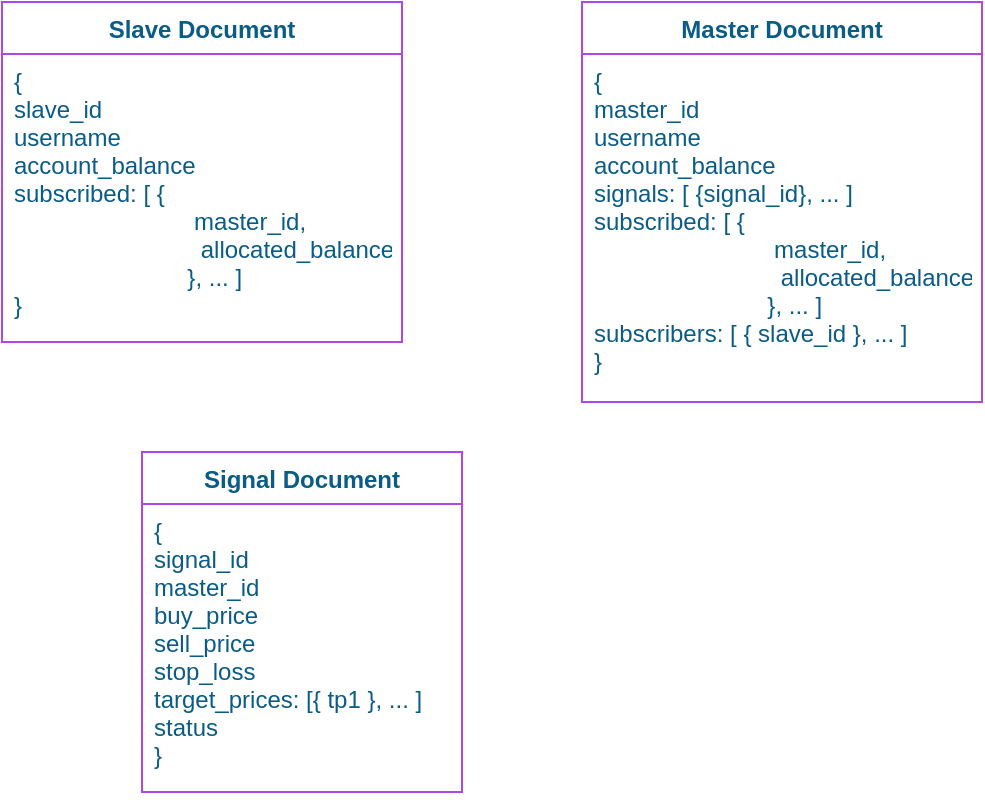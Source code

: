 <mxfile version="18.0.2"><diagram id="vo1PPCyn-S3GxIaf5i0c" name="Page-1"><mxGraphModel dx="782" dy="668" grid="1" gridSize="10" guides="1" tooltips="1" connect="1" arrows="1" fold="1" page="1" pageScale="1" pageWidth="850" pageHeight="1100" math="0" shadow="0"><root><mxCell id="0"/><mxCell id="1" parent="0"/><mxCell id="5RKPUCQrO08hOT_hjSiw-35" value="Slave Document" style="swimlane;fontStyle=1;childLayout=stackLayout;horizontal=1;startSize=26;fillColor=none;horizontalStack=0;resizeParent=1;resizeParentMax=0;resizeLast=0;collapsible=1;marginBottom=0;rounded=0;sketch=0;strokeColor=#AF45ED;fontColor=#095C86;" vertex="1" parent="1"><mxGeometry x="140" y="95" width="200" height="170" as="geometry"/></mxCell><mxCell id="5RKPUCQrO08hOT_hjSiw-38" value="{&#xA;slave_id&#xA;username&#xA;account_balance&#xA;subscribed: [ {&#xA;                           master_id, &#xA;                            allocated_balance&#xA;                          }, ... ]&#xA;}&#xA;&#xA; &#xA;" style="text;strokeColor=none;fillColor=none;align=left;verticalAlign=top;spacingLeft=4;spacingRight=4;overflow=hidden;rotatable=0;points=[[0,0.5],[1,0.5]];portConstraint=eastwest;rounded=0;sketch=0;fontColor=#095C86;" vertex="1" parent="5RKPUCQrO08hOT_hjSiw-35"><mxGeometry y="26" width="200" height="144" as="geometry"/></mxCell><mxCell id="5RKPUCQrO08hOT_hjSiw-39" value="Master Document" style="swimlane;fontStyle=1;childLayout=stackLayout;horizontal=1;startSize=26;fillColor=none;horizontalStack=0;resizeParent=1;resizeParentMax=0;resizeLast=0;collapsible=1;marginBottom=0;rounded=0;sketch=0;strokeColor=#AF45ED;fontColor=#095C86;" vertex="1" parent="1"><mxGeometry x="430" y="95" width="200" height="200" as="geometry"/></mxCell><mxCell id="5RKPUCQrO08hOT_hjSiw-40" value="{&#xA;master_id&#xA;username&#xA;account_balance&#xA;signals: [ {signal_id}, ... ]&#xA;subscribed: [ {&#xA;                           master_id, &#xA;                            allocated_balance&#xA;                          }, ... ]&#xA;subscribers: [ { slave_id }, ... ]&#xA;}&#xA; &#xA;" style="text;strokeColor=none;fillColor=none;align=left;verticalAlign=top;spacingLeft=4;spacingRight=4;overflow=hidden;rotatable=0;points=[[0,0.5],[1,0.5]];portConstraint=eastwest;rounded=0;sketch=0;fontColor=#095C86;" vertex="1" parent="5RKPUCQrO08hOT_hjSiw-39"><mxGeometry y="26" width="200" height="174" as="geometry"/></mxCell><mxCell id="5RKPUCQrO08hOT_hjSiw-41" value="Signal Document" style="swimlane;fontStyle=1;childLayout=stackLayout;horizontal=1;startSize=26;fillColor=none;horizontalStack=0;resizeParent=1;resizeParentMax=0;resizeLast=0;collapsible=1;marginBottom=0;rounded=0;sketch=0;strokeColor=#AF45ED;fontColor=#095C86;" vertex="1" parent="1"><mxGeometry x="210" y="320" width="160" height="170" as="geometry"/></mxCell><mxCell id="5RKPUCQrO08hOT_hjSiw-42" value="{&#xA;signal_id&#xA;master_id&#xA;buy_price&#xA;sell_price&#xA;stop_loss&#xA;target_prices: [{ tp1 }, ... ]&#xA;status&#xA;}&#xA;&#xA; &#xA;" style="text;strokeColor=none;fillColor=none;align=left;verticalAlign=top;spacingLeft=4;spacingRight=4;overflow=hidden;rotatable=0;points=[[0,0.5],[1,0.5]];portConstraint=eastwest;rounded=0;sketch=0;fontColor=#095C86;" vertex="1" parent="5RKPUCQrO08hOT_hjSiw-41"><mxGeometry y="26" width="160" height="144" as="geometry"/></mxCell></root></mxGraphModel></diagram></mxfile>